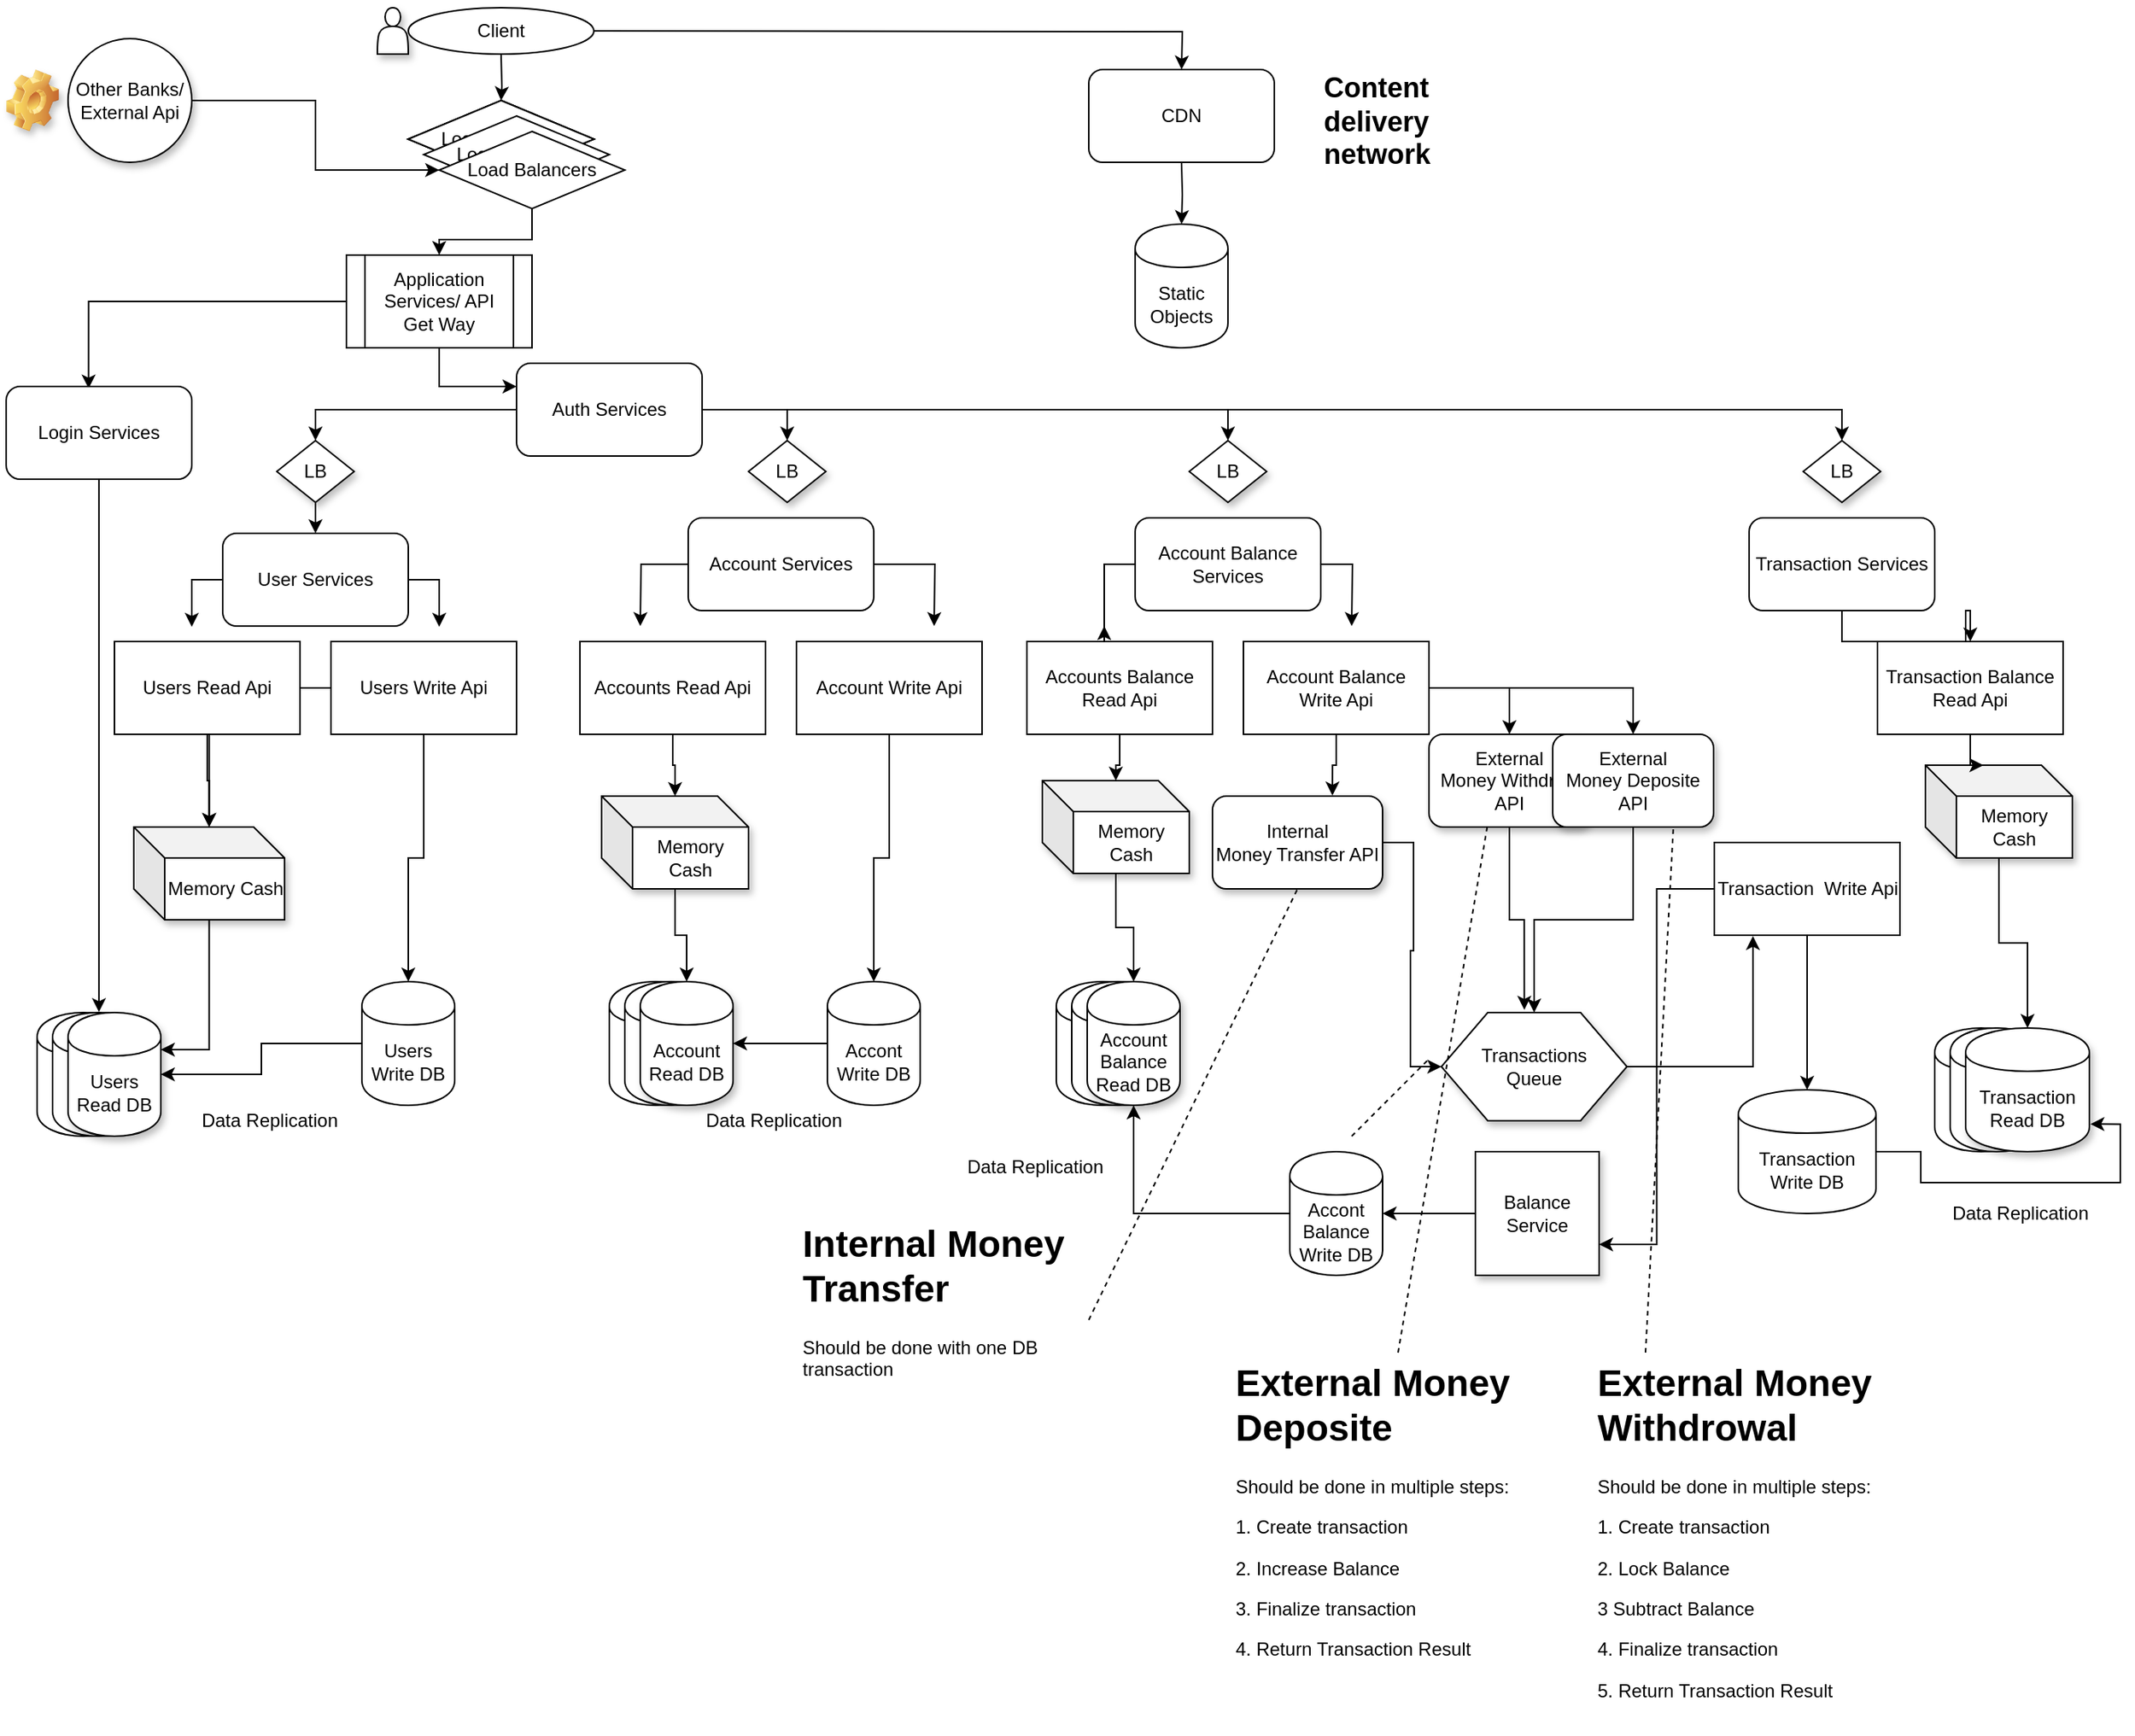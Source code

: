 <mxfile version="13.3.5" type="device"><diagram name="Page-1" id="822b0af5-4adb-64df-f703-e8dfc1f81529"><mxGraphModel dx="1185" dy="617" grid="1" gridSize="10" guides="1" tooltips="1" connect="1" arrows="1" fold="1" page="1" pageScale="1" pageWidth="1400" pageHeight="850" background="#ffffff" math="0" shadow="0"><root><mxCell id="0"/><mxCell id="1" parent="0"/><mxCell id="wj0iuy7P11KwZs1ATFbg-4" value="" style="edgeStyle=orthogonalEdgeStyle;rounded=0;orthogonalLoop=1;jettySize=auto;html=1;" edge="1" parent="1" target="wj0iuy7P11KwZs1ATFbg-2"><mxGeometry relative="1" as="geometry"><mxPoint x="340" y="40" as="sourcePoint"/></mxGeometry></mxCell><mxCell id="wj0iuy7P11KwZs1ATFbg-17" style="edgeStyle=orthogonalEdgeStyle;rounded=0;orthogonalLoop=1;jettySize=auto;html=1;" edge="1" parent="1"><mxGeometry relative="1" as="geometry"><mxPoint x="400" y="25" as="sourcePoint"/><mxPoint x="780" y="50" as="targetPoint"/></mxGeometry></mxCell><mxCell id="wj0iuy7P11KwZs1ATFbg-1" value="Client" style="ellipse;whiteSpace=wrap;html=1;" vertex="1" parent="1"><mxGeometry x="280" y="10" width="120" height="30" as="geometry"/></mxCell><mxCell id="wj0iuy7P11KwZs1ATFbg-2" value="Load Balancer" style="rhombus;whiteSpace=wrap;html=1;" vertex="1" parent="1"><mxGeometry x="280" y="70" width="120" height="50" as="geometry"/></mxCell><mxCell id="wj0iuy7P11KwZs1ATFbg-6" value="Load Balancer" style="rhombus;whiteSpace=wrap;html=1;" vertex="1" parent="1"><mxGeometry x="280" y="70" width="120" height="50" as="geometry"/></mxCell><mxCell id="wj0iuy7P11KwZs1ATFbg-9" value="Load Balancer" style="rhombus;whiteSpace=wrap;html=1;" vertex="1" parent="1"><mxGeometry x="280" y="70" width="120" height="50" as="geometry"/></mxCell><mxCell id="wj0iuy7P11KwZs1ATFbg-10" value="Load Balancer" style="rhombus;whiteSpace=wrap;html=1;" vertex="1" parent="1"><mxGeometry x="290" y="80" width="120" height="50" as="geometry"/></mxCell><mxCell id="wj0iuy7P11KwZs1ATFbg-82" style="edgeStyle=orthogonalEdgeStyle;rounded=0;orthogonalLoop=1;jettySize=auto;html=1;" edge="1" parent="1" source="wj0iuy7P11KwZs1ATFbg-11" target="wj0iuy7P11KwZs1ATFbg-18"><mxGeometry relative="1" as="geometry"/></mxCell><mxCell id="wj0iuy7P11KwZs1ATFbg-11" value="Load Balancers" style="rhombus;whiteSpace=wrap;html=1;" vertex="1" parent="1"><mxGeometry x="300" y="90" width="120" height="50" as="geometry"/></mxCell><mxCell id="wj0iuy7P11KwZs1ATFbg-16" style="edgeStyle=orthogonalEdgeStyle;rounded=0;orthogonalLoop=1;jettySize=auto;html=1;" edge="1" parent="1" target="wj0iuy7P11KwZs1ATFbg-13"><mxGeometry relative="1" as="geometry"><mxPoint x="780" y="110" as="sourcePoint"/></mxGeometry></mxCell><mxCell id="wj0iuy7P11KwZs1ATFbg-12" value="CDN" style="rounded=1;whiteSpace=wrap;html=1;" vertex="1" parent="1"><mxGeometry x="720" y="50" width="120" height="60" as="geometry"/></mxCell><mxCell id="wj0iuy7P11KwZs1ATFbg-13" value="&lt;div&gt;Static&lt;/div&gt;&lt;div&gt;Objects&lt;br&gt;&lt;/div&gt;" style="shape=cylinder;whiteSpace=wrap;html=1;boundedLbl=1;backgroundOutline=1;" vertex="1" parent="1"><mxGeometry x="750" y="150" width="60" height="80" as="geometry"/></mxCell><mxCell id="wj0iuy7P11KwZs1ATFbg-83" style="edgeStyle=orthogonalEdgeStyle;rounded=0;orthogonalLoop=1;jettySize=auto;html=1;entryX=0.444;entryY=0.022;entryDx=0;entryDy=0;entryPerimeter=0;" edge="1" parent="1" source="wj0iuy7P11KwZs1ATFbg-18" target="wj0iuy7P11KwZs1ATFbg-20"><mxGeometry relative="1" as="geometry"/></mxCell><mxCell id="wj0iuy7P11KwZs1ATFbg-84" style="edgeStyle=orthogonalEdgeStyle;rounded=0;orthogonalLoop=1;jettySize=auto;html=1;entryX=0;entryY=0.25;entryDx=0;entryDy=0;" edge="1" parent="1" source="wj0iuy7P11KwZs1ATFbg-18" target="wj0iuy7P11KwZs1ATFbg-19"><mxGeometry relative="1" as="geometry"><mxPoint x="560" y="200" as="targetPoint"/></mxGeometry></mxCell><mxCell id="wj0iuy7P11KwZs1ATFbg-18" value="Application Services/ API Get Way" style="shape=process;whiteSpace=wrap;html=1;backgroundOutline=1;" vertex="1" parent="1"><mxGeometry x="240" y="170" width="120" height="60" as="geometry"/></mxCell><mxCell id="wj0iuy7P11KwZs1ATFbg-65" style="edgeStyle=orthogonalEdgeStyle;rounded=0;orthogonalLoop=1;jettySize=auto;html=1;entryX=0.5;entryY=0;entryDx=0;entryDy=0;" edge="1" parent="1" source="wj0iuy7P11KwZs1ATFbg-19" target="wj0iuy7P11KwZs1ATFbg-37"><mxGeometry relative="1" as="geometry"/></mxCell><mxCell id="wj0iuy7P11KwZs1ATFbg-79" style="edgeStyle=orthogonalEdgeStyle;rounded=0;orthogonalLoop=1;jettySize=auto;html=1;entryX=0.5;entryY=0;entryDx=0;entryDy=0;" edge="1" parent="1" source="wj0iuy7P11KwZs1ATFbg-19" target="wj0iuy7P11KwZs1ATFbg-38"><mxGeometry relative="1" as="geometry"/></mxCell><mxCell id="wj0iuy7P11KwZs1ATFbg-80" style="edgeStyle=orthogonalEdgeStyle;rounded=0;orthogonalLoop=1;jettySize=auto;html=1;entryX=0.5;entryY=0;entryDx=0;entryDy=0;" edge="1" parent="1" source="wj0iuy7P11KwZs1ATFbg-19" target="wj0iuy7P11KwZs1ATFbg-48"><mxGeometry relative="1" as="geometry"/></mxCell><mxCell id="wj0iuy7P11KwZs1ATFbg-81" style="edgeStyle=orthogonalEdgeStyle;rounded=0;orthogonalLoop=1;jettySize=auto;html=1;entryX=0.5;entryY=0;entryDx=0;entryDy=0;" edge="1" parent="1" source="wj0iuy7P11KwZs1ATFbg-19" target="wj0iuy7P11KwZs1ATFbg-61"><mxGeometry relative="1" as="geometry"/></mxCell><mxCell id="wj0iuy7P11KwZs1ATFbg-19" value="Auth Services" style="rounded=1;whiteSpace=wrap;html=1;" vertex="1" parent="1"><mxGeometry x="350" y="240" width="120" height="60" as="geometry"/></mxCell><mxCell id="wj0iuy7P11KwZs1ATFbg-85" style="edgeStyle=orthogonalEdgeStyle;rounded=0;orthogonalLoop=1;jettySize=auto;html=1;entryX=0.333;entryY=-0.004;entryDx=0;entryDy=0;entryPerimeter=0;" edge="1" parent="1" source="wj0iuy7P11KwZs1ATFbg-20" target="wj0iuy7P11KwZs1ATFbg-21"><mxGeometry relative="1" as="geometry"/></mxCell><mxCell id="wj0iuy7P11KwZs1ATFbg-20" value="Login Services" style="rounded=1;whiteSpace=wrap;html=1;" vertex="1" parent="1"><mxGeometry x="20" y="255" width="120" height="60" as="geometry"/></mxCell><mxCell id="wj0iuy7P11KwZs1ATFbg-69" style="edgeStyle=orthogonalEdgeStyle;rounded=0;orthogonalLoop=1;jettySize=auto;html=1;" edge="1" parent="1" source="wj0iuy7P11KwZs1ATFbg-22"><mxGeometry relative="1" as="geometry"><mxPoint x="140" y="410" as="targetPoint"/></mxGeometry></mxCell><mxCell id="wj0iuy7P11KwZs1ATFbg-70" style="edgeStyle=orthogonalEdgeStyle;rounded=0;orthogonalLoop=1;jettySize=auto;html=1;" edge="1" parent="1" source="wj0iuy7P11KwZs1ATFbg-22"><mxGeometry relative="1" as="geometry"><mxPoint x="300" y="410" as="targetPoint"/></mxGeometry></mxCell><mxCell id="wj0iuy7P11KwZs1ATFbg-22" value="User Services" style="rounded=1;whiteSpace=wrap;html=1;" vertex="1" parent="1"><mxGeometry x="160" y="350" width="120" height="60" as="geometry"/></mxCell><mxCell id="wj0iuy7P11KwZs1ATFbg-88" style="edgeStyle=orthogonalEdgeStyle;rounded=0;orthogonalLoop=1;jettySize=auto;html=1;" edge="1" parent="1" source="wj0iuy7P11KwZs1ATFbg-23" target="wj0iuy7P11KwZs1ATFbg-52"><mxGeometry relative="1" as="geometry"/></mxCell><mxCell id="wj0iuy7P11KwZs1ATFbg-90" style="edgeStyle=orthogonalEdgeStyle;rounded=0;orthogonalLoop=1;jettySize=auto;html=1;" edge="1" parent="1" source="wj0iuy7P11KwZs1ATFbg-23" target="wj0iuy7P11KwZs1ATFbg-25"><mxGeometry relative="1" as="geometry"/></mxCell><mxCell id="wj0iuy7P11KwZs1ATFbg-23" value="Users Write Api" style="rounded=0;whiteSpace=wrap;html=1;" vertex="1" parent="1"><mxGeometry x="230" y="420" width="120" height="60" as="geometry"/></mxCell><mxCell id="wj0iuy7P11KwZs1ATFbg-87" style="edgeStyle=orthogonalEdgeStyle;rounded=0;orthogonalLoop=1;jettySize=auto;html=1;" edge="1" parent="1" source="wj0iuy7P11KwZs1ATFbg-24" target="wj0iuy7P11KwZs1ATFbg-52"><mxGeometry relative="1" as="geometry"/></mxCell><mxCell id="wj0iuy7P11KwZs1ATFbg-24" value="Users Read Api" style="rounded=0;whiteSpace=wrap;html=1;" vertex="1" parent="1"><mxGeometry x="90" y="420" width="120" height="60" as="geometry"/></mxCell><mxCell id="wj0iuy7P11KwZs1ATFbg-86" style="edgeStyle=orthogonalEdgeStyle;rounded=0;orthogonalLoop=1;jettySize=auto;html=1;entryX=1;entryY=0.5;entryDx=0;entryDy=0;" edge="1" parent="1" source="wj0iuy7P11KwZs1ATFbg-25" target="wj0iuy7P11KwZs1ATFbg-21"><mxGeometry relative="1" as="geometry"><mxPoint x="130" y="680" as="targetPoint"/></mxGeometry></mxCell><mxCell id="wj0iuy7P11KwZs1ATFbg-25" value="&lt;div&gt;Users&lt;/div&gt;&lt;div&gt;Write DB&lt;br&gt;&lt;/div&gt;" style="shape=cylinder;whiteSpace=wrap;html=1;boundedLbl=1;backgroundOutline=1;" vertex="1" parent="1"><mxGeometry x="250" y="640" width="60" height="80" as="geometry"/></mxCell><mxCell id="wj0iuy7P11KwZs1ATFbg-71" style="edgeStyle=orthogonalEdgeStyle;rounded=0;orthogonalLoop=1;jettySize=auto;html=1;" edge="1" parent="1" source="wj0iuy7P11KwZs1ATFbg-30"><mxGeometry relative="1" as="geometry"><mxPoint x="430" y="410" as="targetPoint"/></mxGeometry></mxCell><mxCell id="wj0iuy7P11KwZs1ATFbg-76" style="edgeStyle=orthogonalEdgeStyle;rounded=0;orthogonalLoop=1;jettySize=auto;html=1;" edge="1" parent="1" source="wj0iuy7P11KwZs1ATFbg-30"><mxGeometry relative="1" as="geometry"><mxPoint x="620" y="410" as="targetPoint"/></mxGeometry></mxCell><mxCell id="wj0iuy7P11KwZs1ATFbg-30" value="Account Services" style="rounded=1;whiteSpace=wrap;html=1;" vertex="1" parent="1"><mxGeometry x="461" y="340" width="120" height="60" as="geometry"/></mxCell><mxCell id="wj0iuy7P11KwZs1ATFbg-99" style="edgeStyle=orthogonalEdgeStyle;rounded=0;orthogonalLoop=1;jettySize=auto;html=1;" edge="1" parent="1" source="wj0iuy7P11KwZs1ATFbg-31" target="wj0iuy7P11KwZs1ATFbg-33"><mxGeometry relative="1" as="geometry"/></mxCell><mxCell id="wj0iuy7P11KwZs1ATFbg-31" value="Account Write Api" style="rounded=0;whiteSpace=wrap;html=1;" vertex="1" parent="1"><mxGeometry x="531" y="420" width="120" height="60" as="geometry"/></mxCell><mxCell id="wj0iuy7P11KwZs1ATFbg-96" value="" style="edgeStyle=orthogonalEdgeStyle;rounded=0;orthogonalLoop=1;jettySize=auto;html=1;" edge="1" parent="1" source="wj0iuy7P11KwZs1ATFbg-32" target="wj0iuy7P11KwZs1ATFbg-53"><mxGeometry relative="1" as="geometry"/></mxCell><mxCell id="wj0iuy7P11KwZs1ATFbg-32" value="Accounts Read Api" style="rounded=0;whiteSpace=wrap;html=1;" vertex="1" parent="1"><mxGeometry x="391" y="420" width="120" height="60" as="geometry"/></mxCell><mxCell id="wj0iuy7P11KwZs1ATFbg-98" style="edgeStyle=orthogonalEdgeStyle;rounded=0;orthogonalLoop=1;jettySize=auto;html=1;entryX=1;entryY=0.5;entryDx=0;entryDy=0;" edge="1" parent="1" source="wj0iuy7P11KwZs1ATFbg-33" target="wj0iuy7P11KwZs1ATFbg-36"><mxGeometry relative="1" as="geometry"/></mxCell><mxCell id="wj0iuy7P11KwZs1ATFbg-33" value="&lt;div&gt;Accont&lt;/div&gt;&lt;div&gt;Write DB&lt;br&gt;&lt;/div&gt;" style="shape=cylinder;whiteSpace=wrap;html=1;boundedLbl=1;backgroundOutline=1;" vertex="1" parent="1"><mxGeometry x="551" y="640" width="60" height="80" as="geometry"/></mxCell><mxCell id="wj0iuy7P11KwZs1ATFbg-34" value="" style="shape=cylinder;whiteSpace=wrap;html=1;boundedLbl=1;backgroundOutline=1;" vertex="1" parent="1"><mxGeometry x="410" y="640" width="60" height="80" as="geometry"/></mxCell><mxCell id="wj0iuy7P11KwZs1ATFbg-35" value="" style="shape=cylinder;whiteSpace=wrap;html=1;boundedLbl=1;backgroundOutline=1;" vertex="1" parent="1"><mxGeometry x="420" y="640" width="60" height="80" as="geometry"/></mxCell><mxCell id="wj0iuy7P11KwZs1ATFbg-36" value="&lt;div&gt;Account&lt;br&gt;&lt;/div&gt;&lt;div&gt;Read DB&lt;br&gt;&lt;/div&gt;" style="shape=cylinder;whiteSpace=wrap;html=1;boundedLbl=1;backgroundOutline=1;shadow=1;" vertex="1" parent="1"><mxGeometry x="430" y="640" width="60" height="80" as="geometry"/></mxCell><mxCell id="wj0iuy7P11KwZs1ATFbg-66" style="edgeStyle=orthogonalEdgeStyle;rounded=0;orthogonalLoop=1;jettySize=auto;html=1;exitX=0.5;exitY=1;exitDx=0;exitDy=0;entryX=0.5;entryY=0;entryDx=0;entryDy=0;" edge="1" parent="1" source="wj0iuy7P11KwZs1ATFbg-37" target="wj0iuy7P11KwZs1ATFbg-22"><mxGeometry relative="1" as="geometry"/></mxCell><mxCell id="wj0iuy7P11KwZs1ATFbg-37" value="LB" style="rhombus;whiteSpace=wrap;html=1;shadow=1;" vertex="1" parent="1"><mxGeometry x="195" y="290" width="50" height="40" as="geometry"/></mxCell><mxCell id="wj0iuy7P11KwZs1ATFbg-38" value="LB" style="rhombus;whiteSpace=wrap;html=1;shadow=1;" vertex="1" parent="1"><mxGeometry x="500" y="290" width="50" height="40" as="geometry"/></mxCell><mxCell id="wj0iuy7P11KwZs1ATFbg-74" style="edgeStyle=orthogonalEdgeStyle;rounded=0;orthogonalLoop=1;jettySize=auto;html=1;" edge="1" parent="1" source="wj0iuy7P11KwZs1ATFbg-39"><mxGeometry relative="1" as="geometry"><mxPoint x="730" y="410" as="targetPoint"/></mxGeometry></mxCell><mxCell id="wj0iuy7P11KwZs1ATFbg-75" style="edgeStyle=orthogonalEdgeStyle;rounded=0;orthogonalLoop=1;jettySize=auto;html=1;" edge="1" parent="1" source="wj0iuy7P11KwZs1ATFbg-39"><mxGeometry relative="1" as="geometry"><mxPoint x="890" y="410" as="targetPoint"/></mxGeometry></mxCell><mxCell id="wj0iuy7P11KwZs1ATFbg-39" value="Account Balance Services" style="rounded=1;whiteSpace=wrap;html=1;" vertex="1" parent="1"><mxGeometry x="750" y="340" width="120" height="60" as="geometry"/></mxCell><mxCell id="wj0iuy7P11KwZs1ATFbg-115" style="edgeStyle=orthogonalEdgeStyle;rounded=0;orthogonalLoop=1;jettySize=auto;html=1;entryX=0.5;entryY=0;entryDx=0;entryDy=0;" edge="1" parent="1" source="wj0iuy7P11KwZs1ATFbg-40" target="wj0iuy7P11KwZs1ATFbg-110"><mxGeometry relative="1" as="geometry"/></mxCell><mxCell id="wj0iuy7P11KwZs1ATFbg-116" style="edgeStyle=orthogonalEdgeStyle;rounded=0;orthogonalLoop=1;jettySize=auto;html=1;exitX=1;exitY=0.5;exitDx=0;exitDy=0;" edge="1" parent="1" source="wj0iuy7P11KwZs1ATFbg-40" target="wj0iuy7P11KwZs1ATFbg-109"><mxGeometry relative="1" as="geometry"/></mxCell><mxCell id="wj0iuy7P11KwZs1ATFbg-117" style="edgeStyle=orthogonalEdgeStyle;rounded=0;orthogonalLoop=1;jettySize=auto;html=1;entryX=0.705;entryY=-0.006;entryDx=0;entryDy=0;entryPerimeter=0;" edge="1" parent="1" source="wj0iuy7P11KwZs1ATFbg-40" target="wj0iuy7P11KwZs1ATFbg-107"><mxGeometry relative="1" as="geometry"/></mxCell><mxCell id="wj0iuy7P11KwZs1ATFbg-40" value="Account Balance Write Api" style="rounded=0;whiteSpace=wrap;html=1;" vertex="1" parent="1"><mxGeometry x="820" y="420" width="120" height="60" as="geometry"/></mxCell><mxCell id="wj0iuy7P11KwZs1ATFbg-100" style="edgeStyle=orthogonalEdgeStyle;rounded=0;orthogonalLoop=1;jettySize=auto;html=1;" edge="1" parent="1" source="wj0iuy7P11KwZs1ATFbg-41" target="wj0iuy7P11KwZs1ATFbg-54"><mxGeometry relative="1" as="geometry"/></mxCell><mxCell id="wj0iuy7P11KwZs1ATFbg-41" value="Accounts Balance Read Api" style="rounded=0;whiteSpace=wrap;html=1;" vertex="1" parent="1"><mxGeometry x="680" y="420" width="120" height="60" as="geometry"/></mxCell><mxCell id="wj0iuy7P11KwZs1ATFbg-108" style="edgeStyle=orthogonalEdgeStyle;rounded=0;orthogonalLoop=1;jettySize=auto;html=1;entryX=0.5;entryY=1;entryDx=0;entryDy=0;" edge="1" parent="1" source="wj0iuy7P11KwZs1ATFbg-42" target="wj0iuy7P11KwZs1ATFbg-45"><mxGeometry relative="1" as="geometry"/></mxCell><mxCell id="wj0iuy7P11KwZs1ATFbg-42" value="&lt;div&gt;Accont Balance&lt;br&gt;&lt;/div&gt;&lt;div&gt;Write DB&lt;br&gt;&lt;/div&gt;" style="shape=cylinder;whiteSpace=wrap;html=1;boundedLbl=1;backgroundOutline=1;" vertex="1" parent="1"><mxGeometry x="850" y="750" width="60" height="80" as="geometry"/></mxCell><mxCell id="wj0iuy7P11KwZs1ATFbg-43" value="" style="shape=cylinder;whiteSpace=wrap;html=1;boundedLbl=1;backgroundOutline=1;" vertex="1" parent="1"><mxGeometry x="699" y="640" width="60" height="80" as="geometry"/></mxCell><mxCell id="wj0iuy7P11KwZs1ATFbg-44" value="" style="shape=cylinder;whiteSpace=wrap;html=1;boundedLbl=1;backgroundOutline=1;" vertex="1" parent="1"><mxGeometry x="709" y="640" width="60" height="80" as="geometry"/></mxCell><mxCell id="wj0iuy7P11KwZs1ATFbg-45" value="&lt;div&gt;Account Balance&lt;br&gt;&lt;/div&gt;&lt;div&gt;Read DB&lt;br&gt;&lt;/div&gt;" style="shape=cylinder;whiteSpace=wrap;html=1;boundedLbl=1;backgroundOutline=1;shadow=1;" vertex="1" parent="1"><mxGeometry x="719" y="640" width="60" height="80" as="geometry"/></mxCell><mxCell id="wj0iuy7P11KwZs1ATFbg-47" style="edgeStyle=orthogonalEdgeStyle;rounded=0;orthogonalLoop=1;jettySize=auto;html=1;" edge="1" parent="1" source="wj0iuy7P11KwZs1ATFbg-46" target="wj0iuy7P11KwZs1ATFbg-11"><mxGeometry relative="1" as="geometry"/></mxCell><mxCell id="wj0iuy7P11KwZs1ATFbg-46" value="Other Banks/ External Api" style="ellipse;whiteSpace=wrap;html=1;aspect=fixed;shadow=1;" vertex="1" parent="1"><mxGeometry x="60" y="30" width="80" height="80" as="geometry"/></mxCell><mxCell id="wj0iuy7P11KwZs1ATFbg-48" value="LB" style="rhombus;whiteSpace=wrap;html=1;shadow=1;" vertex="1" parent="1"><mxGeometry x="785" y="290" width="50" height="40" as="geometry"/></mxCell><mxCell id="wj0iuy7P11KwZs1ATFbg-50" value="" style="shape=actor;whiteSpace=wrap;html=1;shadow=1;" vertex="1" parent="1"><mxGeometry x="260" y="10" width="20" height="30" as="geometry"/></mxCell><mxCell id="wj0iuy7P11KwZs1ATFbg-51" value="" style="shape=image;html=1;verticalLabelPosition=bottom;labelBackgroundColor=#ffffff;verticalAlign=top;imageAspect=1;aspect=fixed;image=img/clipart/Gear_128x128.png;shadow=1;" vertex="1" parent="1"><mxGeometry x="20" y="50" width="34.1" height="40" as="geometry"/></mxCell><mxCell id="wj0iuy7P11KwZs1ATFbg-91" style="edgeStyle=orthogonalEdgeStyle;rounded=0;orthogonalLoop=1;jettySize=auto;html=1;entryX=1;entryY=0.3;entryDx=0;entryDy=0;" edge="1" parent="1" source="wj0iuy7P11KwZs1ATFbg-52" target="wj0iuy7P11KwZs1ATFbg-21"><mxGeometry relative="1" as="geometry"/></mxCell><mxCell id="wj0iuy7P11KwZs1ATFbg-52" value="Memory Cash" style="shape=cube;whiteSpace=wrap;html=1;boundedLbl=1;backgroundOutline=1;darkOpacity=0.05;darkOpacity2=0.1;shadow=1;" vertex="1" parent="1"><mxGeometry x="102.5" y="540" width="97.5" height="60" as="geometry"/></mxCell><mxCell id="wj0iuy7P11KwZs1ATFbg-97" style="edgeStyle=orthogonalEdgeStyle;rounded=0;orthogonalLoop=1;jettySize=auto;html=1;" edge="1" parent="1" source="wj0iuy7P11KwZs1ATFbg-53" target="wj0iuy7P11KwZs1ATFbg-36"><mxGeometry relative="1" as="geometry"/></mxCell><mxCell id="wj0iuy7P11KwZs1ATFbg-53" value="Memory Cash" style="shape=cube;whiteSpace=wrap;html=1;boundedLbl=1;backgroundOutline=1;darkOpacity=0.05;darkOpacity2=0.1;shadow=1;" vertex="1" parent="1"><mxGeometry x="405" y="520" width="95" height="60" as="geometry"/></mxCell><mxCell id="wj0iuy7P11KwZs1ATFbg-101" style="edgeStyle=orthogonalEdgeStyle;rounded=0;orthogonalLoop=1;jettySize=auto;html=1;" edge="1" parent="1" source="wj0iuy7P11KwZs1ATFbg-54" target="wj0iuy7P11KwZs1ATFbg-45"><mxGeometry relative="1" as="geometry"/></mxCell><mxCell id="wj0iuy7P11KwZs1ATFbg-54" value="Memory Cash" style="shape=cube;whiteSpace=wrap;html=1;boundedLbl=1;backgroundOutline=1;darkOpacity=0.05;darkOpacity2=0.1;shadow=1;" vertex="1" parent="1"><mxGeometry x="690" y="510" width="95" height="60" as="geometry"/></mxCell><mxCell id="wj0iuy7P11KwZs1ATFbg-132" style="edgeStyle=orthogonalEdgeStyle;rounded=0;orthogonalLoop=1;jettySize=auto;html=1;entryX=0.5;entryY=0;entryDx=0;entryDy=0;" edge="1" parent="1" source="wj0iuy7P11KwZs1ATFbg-55" target="wj0iuy7P11KwZs1ATFbg-63"><mxGeometry relative="1" as="geometry"/></mxCell><mxCell id="wj0iuy7P11KwZs1ATFbg-55" value="Transaction Services" style="rounded=1;whiteSpace=wrap;html=1;" vertex="1" parent="1"><mxGeometry x="1147" y="340" width="120" height="60" as="geometry"/></mxCell><mxCell id="wj0iuy7P11KwZs1ATFbg-106" style="edgeStyle=orthogonalEdgeStyle;rounded=0;orthogonalLoop=1;jettySize=auto;html=1;entryX=0.5;entryY=0;entryDx=0;entryDy=0;" edge="1" parent="1" source="wj0iuy7P11KwZs1ATFbg-56" target="wj0iuy7P11KwZs1ATFbg-57"><mxGeometry relative="1" as="geometry"/></mxCell><mxCell id="wj0iuy7P11KwZs1ATFbg-133" style="edgeStyle=orthogonalEdgeStyle;rounded=0;orthogonalLoop=1;jettySize=auto;html=1;entryX=1;entryY=0.75;entryDx=0;entryDy=0;" edge="1" parent="1" source="wj0iuy7P11KwZs1ATFbg-56" target="wj0iuy7P11KwZs1ATFbg-121"><mxGeometry relative="1" as="geometry"/></mxCell><mxCell id="wj0iuy7P11KwZs1ATFbg-56" value="Transaction&amp;nbsp; Write Api" style="rounded=0;whiteSpace=wrap;html=1;" vertex="1" parent="1"><mxGeometry x="1124.5" y="550" width="120" height="60" as="geometry"/></mxCell><mxCell id="wj0iuy7P11KwZs1ATFbg-104" style="edgeStyle=orthogonalEdgeStyle;rounded=0;orthogonalLoop=1;jettySize=auto;html=1;entryX=1.008;entryY=0.777;entryDx=0;entryDy=0;entryPerimeter=0;" edge="1" parent="1" source="wj0iuy7P11KwZs1ATFbg-57" target="wj0iuy7P11KwZs1ATFbg-60"><mxGeometry relative="1" as="geometry"/></mxCell><mxCell id="wj0iuy7P11KwZs1ATFbg-57" value="&lt;div&gt;Transaction&lt;/div&gt;&lt;div&gt;Write DB&lt;br&gt;&lt;/div&gt;" style="shape=cylinder;whiteSpace=wrap;html=1;boundedLbl=1;backgroundOutline=1;" vertex="1" parent="1"><mxGeometry x="1140" y="710" width="89" height="80" as="geometry"/></mxCell><mxCell id="wj0iuy7P11KwZs1ATFbg-58" value="" style="shape=cylinder;whiteSpace=wrap;html=1;boundedLbl=1;backgroundOutline=1;" vertex="1" parent="1"><mxGeometry x="1267" y="670" width="60" height="80" as="geometry"/></mxCell><mxCell id="wj0iuy7P11KwZs1ATFbg-59" value="" style="shape=cylinder;whiteSpace=wrap;html=1;boundedLbl=1;backgroundOutline=1;" vertex="1" parent="1"><mxGeometry x="1277" y="670" width="60" height="80" as="geometry"/></mxCell><mxCell id="wj0iuy7P11KwZs1ATFbg-60" value="&lt;div&gt;Transaction &lt;br&gt;&lt;/div&gt;&lt;div&gt;Read DB&lt;br&gt;&lt;/div&gt;" style="shape=cylinder;whiteSpace=wrap;html=1;boundedLbl=1;backgroundOutline=1;shadow=1;" vertex="1" parent="1"><mxGeometry x="1287" y="670" width="80" height="80" as="geometry"/></mxCell><mxCell id="wj0iuy7P11KwZs1ATFbg-61" value="LB" style="rhombus;whiteSpace=wrap;html=1;shadow=1;" vertex="1" parent="1"><mxGeometry x="1182" y="290" width="50" height="40" as="geometry"/></mxCell><mxCell id="wj0iuy7P11KwZs1ATFbg-103" style="edgeStyle=orthogonalEdgeStyle;rounded=0;orthogonalLoop=1;jettySize=auto;html=1;" edge="1" parent="1" source="wj0iuy7P11KwZs1ATFbg-62" target="wj0iuy7P11KwZs1ATFbg-60"><mxGeometry relative="1" as="geometry"/></mxCell><mxCell id="wj0iuy7P11KwZs1ATFbg-62" value="Memory Cash" style="shape=cube;whiteSpace=wrap;html=1;boundedLbl=1;backgroundOutline=1;darkOpacity=0.05;darkOpacity2=0.1;shadow=1;" vertex="1" parent="1"><mxGeometry x="1261" y="500" width="95" height="60" as="geometry"/></mxCell><mxCell id="wj0iuy7P11KwZs1ATFbg-102" style="edgeStyle=orthogonalEdgeStyle;rounded=0;orthogonalLoop=1;jettySize=auto;html=1;entryX=0;entryY=0;entryDx=37.5;entryDy=0;entryPerimeter=0;" edge="1" parent="1" source="wj0iuy7P11KwZs1ATFbg-63" target="wj0iuy7P11KwZs1ATFbg-62"><mxGeometry relative="1" as="geometry"/></mxCell><mxCell id="wj0iuy7P11KwZs1ATFbg-63" value="Transaction Balance Read Api" style="rounded=0;whiteSpace=wrap;html=1;" vertex="1" parent="1"><mxGeometry x="1230" y="420" width="120" height="60" as="geometry"/></mxCell><mxCell id="wj0iuy7P11KwZs1ATFbg-105" style="edgeStyle=orthogonalEdgeStyle;rounded=0;orthogonalLoop=1;jettySize=auto;html=1;entryX=0.208;entryY=1.008;entryDx=0;entryDy=0;entryPerimeter=0;" edge="1" parent="1" source="wj0iuy7P11KwZs1ATFbg-64" target="wj0iuy7P11KwZs1ATFbg-56"><mxGeometry relative="1" as="geometry"><mxPoint x="1240" y="600" as="targetPoint"/></mxGeometry></mxCell><mxCell id="wj0iuy7P11KwZs1ATFbg-64" value="&lt;div&gt;Transactions&lt;/div&gt;&lt;div&gt;Queue&lt;br&gt;&lt;/div&gt;" style="shape=hexagon;perimeter=hexagonPerimeter2;whiteSpace=wrap;html=1;shadow=1;" vertex="1" parent="1"><mxGeometry x="948" y="660" width="120" height="70" as="geometry"/></mxCell><mxCell id="wj0iuy7P11KwZs1ATFbg-92" value="" style="shape=cylinder;whiteSpace=wrap;html=1;boundedLbl=1;backgroundOutline=1;" vertex="1" parent="1"><mxGeometry x="40" y="660" width="60" height="80" as="geometry"/></mxCell><mxCell id="wj0iuy7P11KwZs1ATFbg-94" value="" style="shape=cylinder;whiteSpace=wrap;html=1;boundedLbl=1;backgroundOutline=1;" vertex="1" parent="1"><mxGeometry x="50" y="660" width="60" height="80" as="geometry"/></mxCell><mxCell id="wj0iuy7P11KwZs1ATFbg-21" value="&lt;div&gt;Users&lt;/div&gt;&lt;div&gt;Read DB&lt;br&gt;&lt;/div&gt;" style="shape=cylinder;whiteSpace=wrap;html=1;boundedLbl=1;backgroundOutline=1;shadow=1;" vertex="1" parent="1"><mxGeometry x="60" y="660" width="60" height="80" as="geometry"/></mxCell><mxCell id="wj0iuy7P11KwZs1ATFbg-113" style="edgeStyle=orthogonalEdgeStyle;rounded=0;orthogonalLoop=1;jettySize=auto;html=1;entryX=0;entryY=0.5;entryDx=0;entryDy=0;" edge="1" parent="1" source="wj0iuy7P11KwZs1ATFbg-107" target="wj0iuy7P11KwZs1ATFbg-64"><mxGeometry relative="1" as="geometry"/></mxCell><mxCell id="wj0iuy7P11KwZs1ATFbg-107" value="&lt;div&gt;Internal &lt;br&gt;&lt;/div&gt;&lt;div&gt;Money Transfer API&lt;br&gt;&lt;/div&gt;" style="rounded=1;whiteSpace=wrap;html=1;shadow=1;" vertex="1" parent="1"><mxGeometry x="800" y="520" width="110" height="60" as="geometry"/></mxCell><mxCell id="wj0iuy7P11KwZs1ATFbg-112" style="edgeStyle=orthogonalEdgeStyle;rounded=0;orthogonalLoop=1;jettySize=auto;html=1;entryX=0.447;entryY=-0.025;entryDx=0;entryDy=0;entryPerimeter=0;" edge="1" parent="1" source="wj0iuy7P11KwZs1ATFbg-109" target="wj0iuy7P11KwZs1ATFbg-64"><mxGeometry relative="1" as="geometry"/></mxCell><mxCell id="wj0iuy7P11KwZs1ATFbg-109" value="&lt;div&gt;External&lt;br&gt;&lt;/div&gt;&lt;div&gt;Money Withdrow &lt;br&gt;&lt;/div&gt;&lt;div&gt;API&lt;br&gt;&lt;/div&gt;" style="rounded=1;whiteSpace=wrap;html=1;shadow=1;" vertex="1" parent="1"><mxGeometry x="940" y="480" width="104" height="60" as="geometry"/></mxCell><mxCell id="wj0iuy7P11KwZs1ATFbg-111" style="edgeStyle=orthogonalEdgeStyle;rounded=0;orthogonalLoop=1;jettySize=auto;html=1;entryX=0.5;entryY=0;entryDx=0;entryDy=0;" edge="1" parent="1" source="wj0iuy7P11KwZs1ATFbg-110" target="wj0iuy7P11KwZs1ATFbg-64"><mxGeometry relative="1" as="geometry"/></mxCell><mxCell id="wj0iuy7P11KwZs1ATFbg-110" value="&lt;div&gt;External&lt;br&gt;&lt;/div&gt;&lt;div&gt;Money Deposite &lt;br&gt;&lt;/div&gt;&lt;div&gt;API&lt;br&gt;&lt;/div&gt;" style="rounded=1;whiteSpace=wrap;html=1;shadow=1;" vertex="1" parent="1"><mxGeometry x="1020" y="480" width="104" height="60" as="geometry"/></mxCell><mxCell id="wj0iuy7P11KwZs1ATFbg-123" style="edgeStyle=orthogonalEdgeStyle;rounded=0;orthogonalLoop=1;jettySize=auto;html=1;entryX=1;entryY=0.5;entryDx=0;entryDy=0;" edge="1" parent="1" source="wj0iuy7P11KwZs1ATFbg-121" target="wj0iuy7P11KwZs1ATFbg-42"><mxGeometry relative="1" as="geometry"/></mxCell><mxCell id="wj0iuy7P11KwZs1ATFbg-121" value="Balance Service" style="whiteSpace=wrap;html=1;aspect=fixed;shadow=1;" vertex="1" parent="1"><mxGeometry x="970" y="750" width="80" height="80" as="geometry"/></mxCell><mxCell id="wj0iuy7P11KwZs1ATFbg-125" value="&lt;h2&gt;Content delivery network&lt;/h2&gt;" style="text;whiteSpace=wrap;html=1;" vertex="1" parent="1"><mxGeometry x="870" y="30" width="100" height="60" as="geometry"/></mxCell><mxCell id="wj0iuy7P11KwZs1ATFbg-126" value="&lt;h1&gt;Internal Money Transfer&lt;br&gt;&lt;/h1&gt;&lt;p&gt;Should be done with one DB transaction&lt;br&gt;&lt;/p&gt;" style="text;html=1;strokeColor=none;fillColor=none;spacing=5;spacingTop=-20;whiteSpace=wrap;overflow=hidden;rounded=0;shadow=1;" vertex="1" parent="1"><mxGeometry x="530" y="790" width="190" height="120" as="geometry"/></mxCell><mxCell id="wj0iuy7P11KwZs1ATFbg-127" value="" style="endArrow=none;dashed=1;html=1;entryX=0.5;entryY=1;entryDx=0;entryDy=0;exitX=1;exitY=0.574;exitDx=0;exitDy=0;exitPerimeter=0;" edge="1" parent="1" source="wj0iuy7P11KwZs1ATFbg-126" target="wj0iuy7P11KwZs1ATFbg-107"><mxGeometry width="50" height="50" relative="1" as="geometry"><mxPoint x="890" y="710" as="sourcePoint"/><mxPoint x="940" y="660" as="targetPoint"/></mxGeometry></mxCell><mxCell id="wj0iuy7P11KwZs1ATFbg-128" value="" style="endArrow=none;dashed=1;html=1;" edge="1" parent="1"><mxGeometry width="50" height="50" relative="1" as="geometry"><mxPoint x="890" y="740" as="sourcePoint"/><mxPoint x="940" y="690" as="targetPoint"/></mxGeometry></mxCell><mxCell id="wj0iuy7P11KwZs1ATFbg-129" value="" style="endArrow=none;dashed=1;html=1;entryX=0.361;entryY=1.008;entryDx=0;entryDy=0;entryPerimeter=0;" edge="1" parent="1" target="wj0iuy7P11KwZs1ATFbg-109"><mxGeometry width="50" height="50" relative="1" as="geometry"><mxPoint x="920" y="880" as="sourcePoint"/><mxPoint x="940" y="660" as="targetPoint"/></mxGeometry></mxCell><mxCell id="wj0iuy7P11KwZs1ATFbg-130" value="" style="endArrow=none;dashed=1;html=1;entryX=0.75;entryY=1;entryDx=0;entryDy=0;" edge="1" parent="1" target="wj0iuy7P11KwZs1ATFbg-110"><mxGeometry width="50" height="50" relative="1" as="geometry"><mxPoint x="1080" y="880" as="sourcePoint"/><mxPoint x="1100" y="660" as="targetPoint"/></mxGeometry></mxCell><mxCell id="wj0iuy7P11KwZs1ATFbg-131" value="&lt;h1&gt;External Money Deposite&lt;/h1&gt;&lt;p&gt;Should be done in multiple steps:&lt;/p&gt;&lt;p&gt;1. Create transaction&lt;/p&gt;&lt;p&gt;2. Increase Balance&lt;/p&gt;&lt;p&gt;3. Finalize transaction&lt;/p&gt;&lt;p&gt;4. Return Transaction Result&lt;br&gt;&lt;/p&gt;" style="text;html=1;strokeColor=none;fillColor=none;spacing=5;spacingTop=-20;whiteSpace=wrap;overflow=hidden;rounded=0;shadow=1;" vertex="1" parent="1"><mxGeometry x="810" y="880" width="200" height="200" as="geometry"/></mxCell><mxCell id="wj0iuy7P11KwZs1ATFbg-134" value="&lt;h1&gt;External Money Withdrowal&lt;/h1&gt;&lt;p&gt;Should be done in multiple steps:&lt;/p&gt;&lt;p&gt;1. Create transaction&lt;/p&gt;&lt;p&gt;2. Lock Balance&lt;/p&gt;&lt;p&gt;3 Subtract Balance&lt;/p&gt;&lt;p&gt;4. Finalize transaction&lt;/p&gt;&lt;p&gt;5. Return Transaction Result&lt;br&gt;&lt;/p&gt;" style="text;html=1;strokeColor=none;fillColor=none;spacing=5;spacingTop=-20;whiteSpace=wrap;overflow=hidden;rounded=0;shadow=1;" vertex="1" parent="1"><mxGeometry x="1044" y="880" width="200" height="240" as="geometry"/></mxCell><mxCell id="wj0iuy7P11KwZs1ATFbg-135" value="Data Replication" style="text;html=1;align=center;verticalAlign=middle;resizable=0;points=[];autosize=1;" vertex="1" parent="1"><mxGeometry x="135" y="720" width="110" height="20" as="geometry"/></mxCell><mxCell id="wj0iuy7P11KwZs1ATFbg-136" value="Data Replication" style="text;html=1;align=center;verticalAlign=middle;resizable=0;points=[];autosize=1;" vertex="1" parent="1"><mxGeometry x="461" y="720" width="110" height="20" as="geometry"/></mxCell><mxCell id="wj0iuy7P11KwZs1ATFbg-137" value="Data Replication" style="text;html=1;align=center;verticalAlign=middle;resizable=0;points=[];autosize=1;" vertex="1" parent="1"><mxGeometry x="630" y="750" width="110" height="20" as="geometry"/></mxCell><mxCell id="wj0iuy7P11KwZs1ATFbg-138" value="Data Replication" style="text;html=1;align=center;verticalAlign=middle;resizable=0;points=[];autosize=1;" vertex="1" parent="1"><mxGeometry x="1267" y="780" width="110" height="20" as="geometry"/></mxCell></root></mxGraphModel></diagram></mxfile>